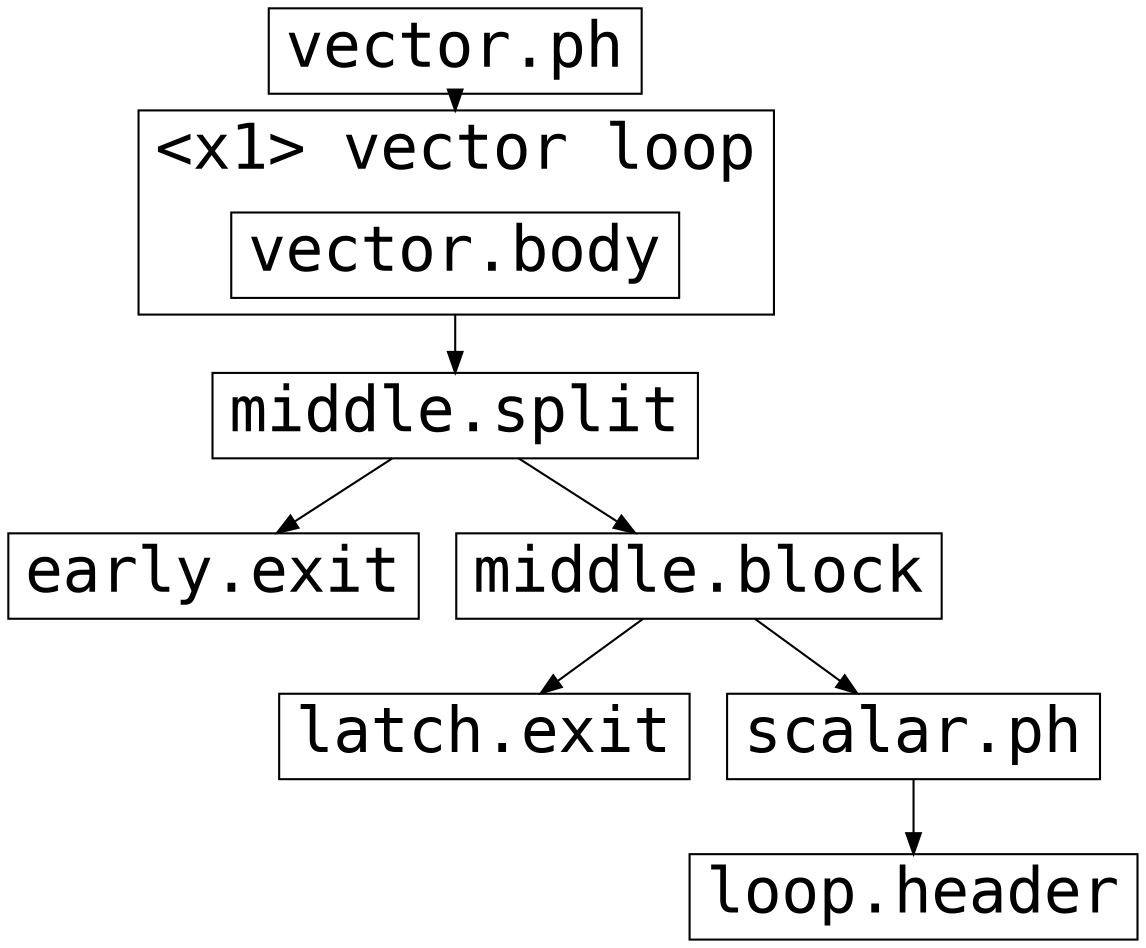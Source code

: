 digraph VPlan {
graph [labelloc=t, fontsize=30; label=""]
node [shape=rect, fontname=Courier, fontsize=30]
edge [fontname=Courier, fontsize=30]
compound=true
  N1 [label =
    "vector.ph"
  ]
  N1 -> N2 [ label="" lhead=cluster_N3]
  subgraph cluster_N3 {
    fontname=Courier
    label="\<x1\> vector loop"
    N2 [label =
      "vector.body"
    ]
  }
  N2 -> N4 [ label="" ltail=cluster_N3]
  N4 [label =
    "middle.split"
  ]
  N4 -> N5 [ label=""]
  N4 -> N6 [ label=""]
  N5 [label =
    "early.exit"
  ]
  N6 [label =
    "middle.block"
  ]
  N6 -> N9 [ label=""]
  N6 -> N7 [ label=""]
  N7 [label =
    "scalar.ph"
  ]
  N7 -> N8 [ label=""]
  N8 [label =
    "loop.header"
  ]
  N9 [label =
    "latch.exit"
  ]
}
